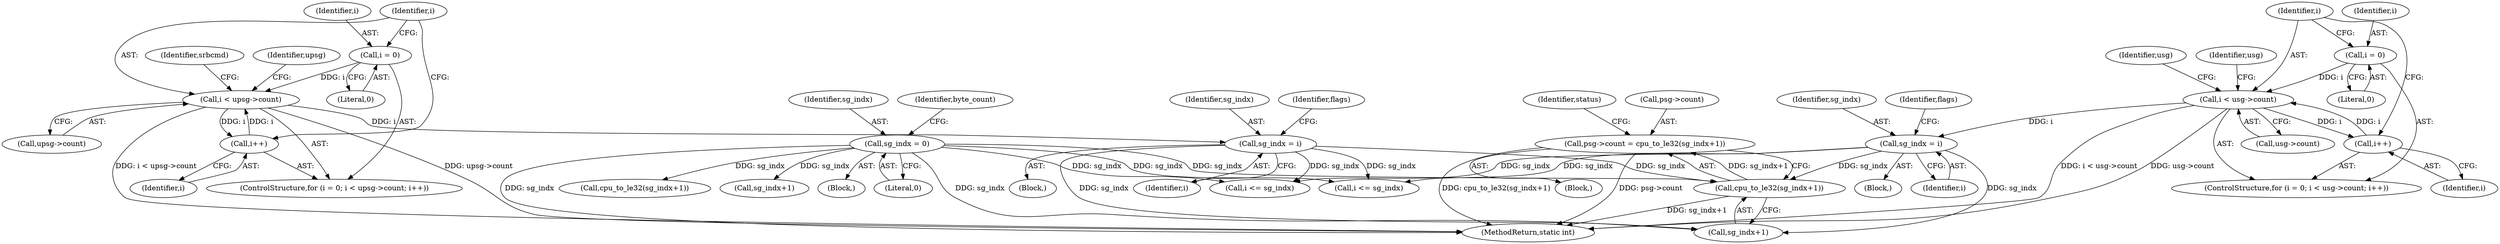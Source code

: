 digraph "0_linux_b4789b8e6be3151a955ade74872822f30e8cd914@pointer" {
"1000926" [label="(Call,psg->count = cpu_to_le32(sg_indx+1))"];
"1000930" [label="(Call,cpu_to_le32(sg_indx+1))"];
"1000821" [label="(Call,sg_indx = i)"];
"1000734" [label="(Call,i < usg->count)"];
"1000739" [label="(Call,i++)"];
"1000731" [label="(Call,i = 0)"];
"1000151" [label="(Call,sg_indx = 0)"];
"1000599" [label="(Call,sg_indx = i)"];
"1000494" [label="(Call,i < upsg->count)"];
"1000499" [label="(Call,i++)"];
"1000491" [label="(Call,i = 0)"];
"1000730" [label="(ControlStructure,for (i = 0; i < usg->count; i++))"];
"1000739" [label="(Call,i++)"];
"1000493" [label="(Literal,0)"];
"1000935" [label="(Identifier,status)"];
"1001477" [label="(MethodReturn,static int)"];
"1000741" [label="(Block,)"];
"1000749" [label="(Identifier,usg)"];
"1000494" [label="(Call,i < upsg->count)"];
"1000153" [label="(Literal,0)"];
"1000496" [label="(Call,upsg->count)"];
"1000500" [label="(Identifier,i)"];
"1000495" [label="(Identifier,i)"];
"1000599" [label="(Call,sg_indx = i)"];
"1001332" [label="(Call,cpu_to_le32(sg_indx+1))"];
"1000463" [label="(Block,)"];
"1000735" [label="(Identifier,i)"];
"1000821" [label="(Call,sg_indx = i)"];
"1000156" [label="(Identifier,byte_count)"];
"1000930" [label="(Call,cpu_to_le32(sg_indx+1))"];
"1000734" [label="(Call,i < usg->count)"];
"1000600" [label="(Identifier,sg_indx)"];
"1000490" [label="(ControlStructure,for (i = 0; i < upsg->count; i++))"];
"1000601" [label="(Identifier,i)"];
"1000152" [label="(Identifier,sg_indx)"];
"1000731" [label="(Call,i = 0)"];
"1001377" [label="(Call,i <= sg_indx)"];
"1000736" [label="(Call,usg->count)"];
"1000151" [label="(Call,sg_indx = 0)"];
"1000492" [label="(Identifier,i)"];
"1000733" [label="(Literal,0)"];
"1000926" [label="(Call,psg->count = cpu_to_le32(sg_indx+1))"];
"1000826" [label="(Identifier,flags)"];
"1000740" [label="(Identifier,i)"];
"1000927" [label="(Call,psg->count)"];
"1001333" [label="(Call,sg_indx+1)"];
"1001455" [label="(Call,i <= sg_indx)"];
"1000501" [label="(Block,)"];
"1000509" [label="(Identifier,upsg)"];
"1000823" [label="(Identifier,i)"];
"1000604" [label="(Identifier,flags)"];
"1000732" [label="(Identifier,i)"];
"1000499" [label="(Call,i++)"];
"1000491" [label="(Call,i = 0)"];
"1000922" [label="(Identifier,srbcmd)"];
"1000822" [label="(Identifier,sg_indx)"];
"1000919" [label="(Identifier,usg)"];
"1000931" [label="(Call,sg_indx+1)"];
"1000118" [label="(Block,)"];
"1000926" -> "1000463"  [label="AST: "];
"1000926" -> "1000930"  [label="CFG: "];
"1000927" -> "1000926"  [label="AST: "];
"1000930" -> "1000926"  [label="AST: "];
"1000935" -> "1000926"  [label="CFG: "];
"1000926" -> "1001477"  [label="DDG: psg->count"];
"1000926" -> "1001477"  [label="DDG: cpu_to_le32(sg_indx+1)"];
"1000930" -> "1000926"  [label="DDG: sg_indx+1"];
"1000930" -> "1000931"  [label="CFG: "];
"1000931" -> "1000930"  [label="AST: "];
"1000930" -> "1001477"  [label="DDG: sg_indx+1"];
"1000821" -> "1000930"  [label="DDG: sg_indx"];
"1000151" -> "1000930"  [label="DDG: sg_indx"];
"1000599" -> "1000930"  [label="DDG: sg_indx"];
"1000821" -> "1000741"  [label="AST: "];
"1000821" -> "1000823"  [label="CFG: "];
"1000822" -> "1000821"  [label="AST: "];
"1000823" -> "1000821"  [label="AST: "];
"1000826" -> "1000821"  [label="CFG: "];
"1000734" -> "1000821"  [label="DDG: i"];
"1000821" -> "1000931"  [label="DDG: sg_indx"];
"1000821" -> "1001377"  [label="DDG: sg_indx"];
"1000821" -> "1001455"  [label="DDG: sg_indx"];
"1000734" -> "1000730"  [label="AST: "];
"1000734" -> "1000736"  [label="CFG: "];
"1000735" -> "1000734"  [label="AST: "];
"1000736" -> "1000734"  [label="AST: "];
"1000749" -> "1000734"  [label="CFG: "];
"1000919" -> "1000734"  [label="CFG: "];
"1000734" -> "1001477"  [label="DDG: i < usg->count"];
"1000734" -> "1001477"  [label="DDG: usg->count"];
"1000739" -> "1000734"  [label="DDG: i"];
"1000731" -> "1000734"  [label="DDG: i"];
"1000734" -> "1000739"  [label="DDG: i"];
"1000739" -> "1000730"  [label="AST: "];
"1000739" -> "1000740"  [label="CFG: "];
"1000740" -> "1000739"  [label="AST: "];
"1000735" -> "1000739"  [label="CFG: "];
"1000731" -> "1000730"  [label="AST: "];
"1000731" -> "1000733"  [label="CFG: "];
"1000732" -> "1000731"  [label="AST: "];
"1000733" -> "1000731"  [label="AST: "];
"1000735" -> "1000731"  [label="CFG: "];
"1000151" -> "1000118"  [label="AST: "];
"1000151" -> "1000153"  [label="CFG: "];
"1000152" -> "1000151"  [label="AST: "];
"1000153" -> "1000151"  [label="AST: "];
"1000156" -> "1000151"  [label="CFG: "];
"1000151" -> "1001477"  [label="DDG: sg_indx"];
"1000151" -> "1000931"  [label="DDG: sg_indx"];
"1000151" -> "1001332"  [label="DDG: sg_indx"];
"1000151" -> "1001333"  [label="DDG: sg_indx"];
"1000151" -> "1001377"  [label="DDG: sg_indx"];
"1000151" -> "1001455"  [label="DDG: sg_indx"];
"1000599" -> "1000501"  [label="AST: "];
"1000599" -> "1000601"  [label="CFG: "];
"1000600" -> "1000599"  [label="AST: "];
"1000601" -> "1000599"  [label="AST: "];
"1000604" -> "1000599"  [label="CFG: "];
"1000494" -> "1000599"  [label="DDG: i"];
"1000599" -> "1000931"  [label="DDG: sg_indx"];
"1000599" -> "1001377"  [label="DDG: sg_indx"];
"1000599" -> "1001455"  [label="DDG: sg_indx"];
"1000494" -> "1000490"  [label="AST: "];
"1000494" -> "1000496"  [label="CFG: "];
"1000495" -> "1000494"  [label="AST: "];
"1000496" -> "1000494"  [label="AST: "];
"1000509" -> "1000494"  [label="CFG: "];
"1000922" -> "1000494"  [label="CFG: "];
"1000494" -> "1001477"  [label="DDG: i < upsg->count"];
"1000494" -> "1001477"  [label="DDG: upsg->count"];
"1000499" -> "1000494"  [label="DDG: i"];
"1000491" -> "1000494"  [label="DDG: i"];
"1000494" -> "1000499"  [label="DDG: i"];
"1000499" -> "1000490"  [label="AST: "];
"1000499" -> "1000500"  [label="CFG: "];
"1000500" -> "1000499"  [label="AST: "];
"1000495" -> "1000499"  [label="CFG: "];
"1000491" -> "1000490"  [label="AST: "];
"1000491" -> "1000493"  [label="CFG: "];
"1000492" -> "1000491"  [label="AST: "];
"1000493" -> "1000491"  [label="AST: "];
"1000495" -> "1000491"  [label="CFG: "];
}
